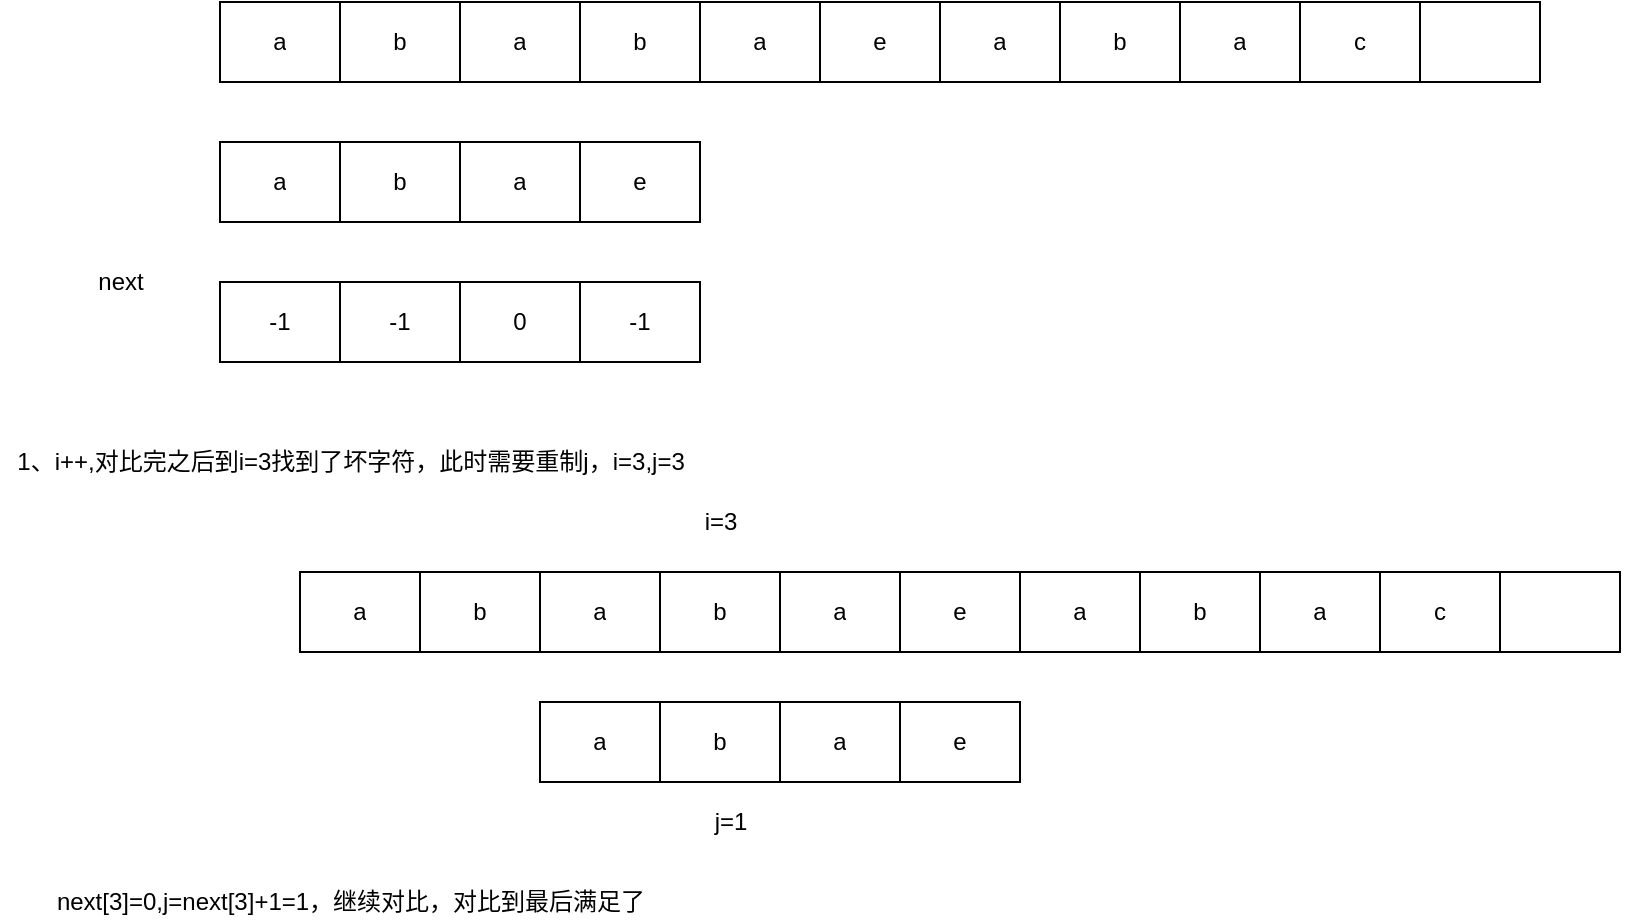 <mxfile version="14.4.6" type="github">
  <diagram id="zcDgi3rCBU_Dse6KQSs2" name="Page-1">
    <mxGraphModel dx="1773" dy="614" grid="1" gridSize="10" guides="1" tooltips="1" connect="1" arrows="1" fold="1" page="1" pageScale="1" pageWidth="827" pageHeight="1169" math="0" shadow="0">
      <root>
        <mxCell id="0" />
        <mxCell id="1" parent="0" />
        <mxCell id="XKP3bAccdQVKsKCwdD6Q-1" value="" style="shape=table;html=1;whiteSpace=wrap;startSize=0;container=1;collapsible=0;childLayout=tableLayout;" vertex="1" parent="1">
          <mxGeometry x="80" y="300" width="660" height="40" as="geometry" />
        </mxCell>
        <mxCell id="XKP3bAccdQVKsKCwdD6Q-2" value="" style="shape=partialRectangle;html=1;whiteSpace=wrap;collapsible=0;dropTarget=0;pointerEvents=0;fillColor=none;top=0;left=0;bottom=0;right=0;points=[[0,0.5],[1,0.5]];portConstraint=eastwest;" vertex="1" parent="XKP3bAccdQVKsKCwdD6Q-1">
          <mxGeometry width="660" height="40" as="geometry" />
        </mxCell>
        <mxCell id="XKP3bAccdQVKsKCwdD6Q-3" value="a" style="shape=partialRectangle;html=1;whiteSpace=wrap;connectable=0;overflow=hidden;fillColor=none;top=0;left=0;bottom=0;right=0;" vertex="1" parent="XKP3bAccdQVKsKCwdD6Q-2">
          <mxGeometry width="60" height="40" as="geometry" />
        </mxCell>
        <mxCell id="XKP3bAccdQVKsKCwdD6Q-4" value="b" style="shape=partialRectangle;html=1;whiteSpace=wrap;connectable=0;overflow=hidden;fillColor=none;top=0;left=0;bottom=0;right=0;" vertex="1" parent="XKP3bAccdQVKsKCwdD6Q-2">
          <mxGeometry x="60" width="60" height="40" as="geometry" />
        </mxCell>
        <mxCell id="XKP3bAccdQVKsKCwdD6Q-5" value="a" style="shape=partialRectangle;html=1;whiteSpace=wrap;connectable=0;overflow=hidden;fillColor=none;top=0;left=0;bottom=0;right=0;" vertex="1" parent="XKP3bAccdQVKsKCwdD6Q-2">
          <mxGeometry x="120" width="60" height="40" as="geometry" />
        </mxCell>
        <mxCell id="XKP3bAccdQVKsKCwdD6Q-6" value="b" style="shape=partialRectangle;html=1;whiteSpace=wrap;connectable=0;overflow=hidden;fillColor=none;top=0;left=0;bottom=0;right=0;" vertex="1" parent="XKP3bAccdQVKsKCwdD6Q-2">
          <mxGeometry x="180" width="60" height="40" as="geometry" />
        </mxCell>
        <mxCell id="XKP3bAccdQVKsKCwdD6Q-7" value="a" style="shape=partialRectangle;html=1;whiteSpace=wrap;connectable=0;overflow=hidden;fillColor=none;top=0;left=0;bottom=0;right=0;" vertex="1" parent="XKP3bAccdQVKsKCwdD6Q-2">
          <mxGeometry x="240" width="60" height="40" as="geometry" />
        </mxCell>
        <mxCell id="XKP3bAccdQVKsKCwdD6Q-8" value="e" style="shape=partialRectangle;html=1;whiteSpace=wrap;connectable=0;overflow=hidden;fillColor=none;top=0;left=0;bottom=0;right=0;" vertex="1" parent="XKP3bAccdQVKsKCwdD6Q-2">
          <mxGeometry x="300" width="60" height="40" as="geometry" />
        </mxCell>
        <mxCell id="XKP3bAccdQVKsKCwdD6Q-9" value="a" style="shape=partialRectangle;html=1;whiteSpace=wrap;connectable=0;overflow=hidden;fillColor=none;top=0;left=0;bottom=0;right=0;" vertex="1" parent="XKP3bAccdQVKsKCwdD6Q-2">
          <mxGeometry x="360" width="60" height="40" as="geometry" />
        </mxCell>
        <mxCell id="XKP3bAccdQVKsKCwdD6Q-10" value="b" style="shape=partialRectangle;html=1;whiteSpace=wrap;connectable=0;overflow=hidden;fillColor=none;top=0;left=0;bottom=0;right=0;" vertex="1" parent="XKP3bAccdQVKsKCwdD6Q-2">
          <mxGeometry x="420" width="60" height="40" as="geometry" />
        </mxCell>
        <mxCell id="XKP3bAccdQVKsKCwdD6Q-11" value="a" style="shape=partialRectangle;html=1;whiteSpace=wrap;connectable=0;overflow=hidden;fillColor=none;top=0;left=0;bottom=0;right=0;" vertex="1" parent="XKP3bAccdQVKsKCwdD6Q-2">
          <mxGeometry x="480" width="60" height="40" as="geometry" />
        </mxCell>
        <mxCell id="XKP3bAccdQVKsKCwdD6Q-12" value="c" style="shape=partialRectangle;html=1;whiteSpace=wrap;connectable=0;overflow=hidden;fillColor=none;top=0;left=0;bottom=0;right=0;" vertex="1" parent="XKP3bAccdQVKsKCwdD6Q-2">
          <mxGeometry x="540" width="60" height="40" as="geometry" />
        </mxCell>
        <mxCell id="XKP3bAccdQVKsKCwdD6Q-13" value="" style="shape=partialRectangle;html=1;whiteSpace=wrap;connectable=0;overflow=hidden;fillColor=none;top=0;left=0;bottom=0;right=0;" vertex="1" parent="XKP3bAccdQVKsKCwdD6Q-2">
          <mxGeometry x="600" width="60" height="40" as="geometry" />
        </mxCell>
        <mxCell id="XKP3bAccdQVKsKCwdD6Q-14" style="edgeStyle=orthogonalEdgeStyle;rounded=0;orthogonalLoop=1;jettySize=auto;html=1;exitX=1;exitY=0.5;exitDx=0;exitDy=0;" edge="1" parent="XKP3bAccdQVKsKCwdD6Q-1" source="XKP3bAccdQVKsKCwdD6Q-2" target="XKP3bAccdQVKsKCwdD6Q-2">
          <mxGeometry relative="1" as="geometry" />
        </mxCell>
        <mxCell id="XKP3bAccdQVKsKCwdD6Q-24" value="" style="shape=table;html=1;whiteSpace=wrap;startSize=0;container=1;collapsible=0;childLayout=tableLayout;" vertex="1" parent="1">
          <mxGeometry x="80" y="370" width="240" height="40" as="geometry" />
        </mxCell>
        <mxCell id="XKP3bAccdQVKsKCwdD6Q-25" value="" style="shape=partialRectangle;html=1;whiteSpace=wrap;collapsible=0;dropTarget=0;pointerEvents=0;fillColor=none;top=0;left=0;bottom=0;right=0;points=[[0,0.5],[1,0.5]];portConstraint=eastwest;" vertex="1" parent="XKP3bAccdQVKsKCwdD6Q-24">
          <mxGeometry width="240" height="40" as="geometry" />
        </mxCell>
        <mxCell id="XKP3bAccdQVKsKCwdD6Q-26" value="a" style="shape=partialRectangle;html=1;whiteSpace=wrap;connectable=0;overflow=hidden;fillColor=none;top=0;left=0;bottom=0;right=0;" vertex="1" parent="XKP3bAccdQVKsKCwdD6Q-25">
          <mxGeometry width="60" height="40" as="geometry" />
        </mxCell>
        <mxCell id="XKP3bAccdQVKsKCwdD6Q-27" value="b" style="shape=partialRectangle;html=1;whiteSpace=wrap;connectable=0;overflow=hidden;fillColor=none;top=0;left=0;bottom=0;right=0;" vertex="1" parent="XKP3bAccdQVKsKCwdD6Q-25">
          <mxGeometry x="60" width="60" height="40" as="geometry" />
        </mxCell>
        <mxCell id="XKP3bAccdQVKsKCwdD6Q-28" value="a" style="shape=partialRectangle;html=1;whiteSpace=wrap;connectable=0;overflow=hidden;fillColor=none;top=0;left=0;bottom=0;right=0;" vertex="1" parent="XKP3bAccdQVKsKCwdD6Q-25">
          <mxGeometry x="120" width="60" height="40" as="geometry" />
        </mxCell>
        <mxCell id="XKP3bAccdQVKsKCwdD6Q-29" value="e" style="shape=partialRectangle;html=1;whiteSpace=wrap;connectable=0;overflow=hidden;fillColor=none;top=0;left=0;bottom=0;right=0;" vertex="1" parent="XKP3bAccdQVKsKCwdD6Q-25">
          <mxGeometry x="180" width="60" height="40" as="geometry" />
        </mxCell>
        <mxCell id="XKP3bAccdQVKsKCwdD6Q-30" value="" style="shape=table;html=1;whiteSpace=wrap;startSize=0;container=1;collapsible=0;childLayout=tableLayout;" vertex="1" parent="1">
          <mxGeometry x="80" y="440" width="240" height="40" as="geometry" />
        </mxCell>
        <mxCell id="XKP3bAccdQVKsKCwdD6Q-31" value="" style="shape=partialRectangle;html=1;whiteSpace=wrap;collapsible=0;dropTarget=0;pointerEvents=0;fillColor=none;top=0;left=0;bottom=0;right=0;points=[[0,0.5],[1,0.5]];portConstraint=eastwest;" vertex="1" parent="XKP3bAccdQVKsKCwdD6Q-30">
          <mxGeometry width="240" height="40" as="geometry" />
        </mxCell>
        <mxCell id="XKP3bAccdQVKsKCwdD6Q-32" value="-1" style="shape=partialRectangle;html=1;whiteSpace=wrap;connectable=0;overflow=hidden;fillColor=none;top=0;left=0;bottom=0;right=0;" vertex="1" parent="XKP3bAccdQVKsKCwdD6Q-31">
          <mxGeometry width="60" height="40" as="geometry" />
        </mxCell>
        <mxCell id="XKP3bAccdQVKsKCwdD6Q-33" value="-1" style="shape=partialRectangle;html=1;whiteSpace=wrap;connectable=0;overflow=hidden;fillColor=none;top=0;left=0;bottom=0;right=0;" vertex="1" parent="XKP3bAccdQVKsKCwdD6Q-31">
          <mxGeometry x="60" width="60" height="40" as="geometry" />
        </mxCell>
        <mxCell id="XKP3bAccdQVKsKCwdD6Q-34" value="0" style="shape=partialRectangle;html=1;whiteSpace=wrap;connectable=0;overflow=hidden;fillColor=none;top=0;left=0;bottom=0;right=0;" vertex="1" parent="XKP3bAccdQVKsKCwdD6Q-31">
          <mxGeometry x="120" width="60" height="40" as="geometry" />
        </mxCell>
        <mxCell id="XKP3bAccdQVKsKCwdD6Q-35" value="-1" style="shape=partialRectangle;html=1;whiteSpace=wrap;connectable=0;overflow=hidden;fillColor=none;top=0;left=0;bottom=0;right=0;" vertex="1" parent="XKP3bAccdQVKsKCwdD6Q-31">
          <mxGeometry x="180" width="60" height="40" as="geometry" />
        </mxCell>
        <mxCell id="XKP3bAccdQVKsKCwdD6Q-36" value="next" style="text;html=1;align=center;verticalAlign=middle;resizable=0;points=[];autosize=1;" vertex="1" parent="1">
          <mxGeometry x="10" y="430" width="40" height="20" as="geometry" />
        </mxCell>
        <mxCell id="XKP3bAccdQVKsKCwdD6Q-38" value="1、i++,对比完之后到i=3找到了坏字符，此时需要重制j，i=3,j=3" style="text;html=1;align=center;verticalAlign=middle;resizable=0;points=[];autosize=1;" vertex="1" parent="1">
          <mxGeometry x="-30" y="520" width="350" height="20" as="geometry" />
        </mxCell>
        <mxCell id="XKP3bAccdQVKsKCwdD6Q-39" value="" style="shape=table;html=1;whiteSpace=wrap;startSize=0;container=1;collapsible=0;childLayout=tableLayout;" vertex="1" parent="1">
          <mxGeometry x="120" y="585" width="660" height="40" as="geometry" />
        </mxCell>
        <mxCell id="XKP3bAccdQVKsKCwdD6Q-40" value="" style="shape=partialRectangle;html=1;whiteSpace=wrap;collapsible=0;dropTarget=0;pointerEvents=0;fillColor=none;top=0;left=0;bottom=0;right=0;points=[[0,0.5],[1,0.5]];portConstraint=eastwest;" vertex="1" parent="XKP3bAccdQVKsKCwdD6Q-39">
          <mxGeometry width="660" height="40" as="geometry" />
        </mxCell>
        <mxCell id="XKP3bAccdQVKsKCwdD6Q-41" value="a" style="shape=partialRectangle;html=1;whiteSpace=wrap;connectable=0;overflow=hidden;fillColor=none;top=0;left=0;bottom=0;right=0;" vertex="1" parent="XKP3bAccdQVKsKCwdD6Q-40">
          <mxGeometry width="60" height="40" as="geometry" />
        </mxCell>
        <mxCell id="XKP3bAccdQVKsKCwdD6Q-42" value="b" style="shape=partialRectangle;html=1;whiteSpace=wrap;connectable=0;overflow=hidden;fillColor=none;top=0;left=0;bottom=0;right=0;" vertex="1" parent="XKP3bAccdQVKsKCwdD6Q-40">
          <mxGeometry x="60" width="60" height="40" as="geometry" />
        </mxCell>
        <mxCell id="XKP3bAccdQVKsKCwdD6Q-43" value="a" style="shape=partialRectangle;html=1;whiteSpace=wrap;connectable=0;overflow=hidden;fillColor=none;top=0;left=0;bottom=0;right=0;" vertex="1" parent="XKP3bAccdQVKsKCwdD6Q-40">
          <mxGeometry x="120" width="60" height="40" as="geometry" />
        </mxCell>
        <mxCell id="XKP3bAccdQVKsKCwdD6Q-44" value="b" style="shape=partialRectangle;html=1;whiteSpace=wrap;connectable=0;overflow=hidden;fillColor=none;top=0;left=0;bottom=0;right=0;" vertex="1" parent="XKP3bAccdQVKsKCwdD6Q-40">
          <mxGeometry x="180" width="60" height="40" as="geometry" />
        </mxCell>
        <mxCell id="XKP3bAccdQVKsKCwdD6Q-45" value="a" style="shape=partialRectangle;html=1;whiteSpace=wrap;connectable=0;overflow=hidden;fillColor=none;top=0;left=0;bottom=0;right=0;" vertex="1" parent="XKP3bAccdQVKsKCwdD6Q-40">
          <mxGeometry x="240" width="60" height="40" as="geometry" />
        </mxCell>
        <mxCell id="XKP3bAccdQVKsKCwdD6Q-46" value="e" style="shape=partialRectangle;html=1;whiteSpace=wrap;connectable=0;overflow=hidden;fillColor=none;top=0;left=0;bottom=0;right=0;" vertex="1" parent="XKP3bAccdQVKsKCwdD6Q-40">
          <mxGeometry x="300" width="60" height="40" as="geometry" />
        </mxCell>
        <mxCell id="XKP3bAccdQVKsKCwdD6Q-47" value="a" style="shape=partialRectangle;html=1;whiteSpace=wrap;connectable=0;overflow=hidden;fillColor=none;top=0;left=0;bottom=0;right=0;" vertex="1" parent="XKP3bAccdQVKsKCwdD6Q-40">
          <mxGeometry x="360" width="60" height="40" as="geometry" />
        </mxCell>
        <mxCell id="XKP3bAccdQVKsKCwdD6Q-48" value="b" style="shape=partialRectangle;html=1;whiteSpace=wrap;connectable=0;overflow=hidden;fillColor=none;top=0;left=0;bottom=0;right=0;" vertex="1" parent="XKP3bAccdQVKsKCwdD6Q-40">
          <mxGeometry x="420" width="60" height="40" as="geometry" />
        </mxCell>
        <mxCell id="XKP3bAccdQVKsKCwdD6Q-49" value="a" style="shape=partialRectangle;html=1;whiteSpace=wrap;connectable=0;overflow=hidden;fillColor=none;top=0;left=0;bottom=0;right=0;" vertex="1" parent="XKP3bAccdQVKsKCwdD6Q-40">
          <mxGeometry x="480" width="60" height="40" as="geometry" />
        </mxCell>
        <mxCell id="XKP3bAccdQVKsKCwdD6Q-50" value="c" style="shape=partialRectangle;html=1;whiteSpace=wrap;connectable=0;overflow=hidden;fillColor=none;top=0;left=0;bottom=0;right=0;" vertex="1" parent="XKP3bAccdQVKsKCwdD6Q-40">
          <mxGeometry x="540" width="60" height="40" as="geometry" />
        </mxCell>
        <mxCell id="XKP3bAccdQVKsKCwdD6Q-51" value="" style="shape=partialRectangle;html=1;whiteSpace=wrap;connectable=0;overflow=hidden;fillColor=none;top=0;left=0;bottom=0;right=0;" vertex="1" parent="XKP3bAccdQVKsKCwdD6Q-40">
          <mxGeometry x="600" width="60" height="40" as="geometry" />
        </mxCell>
        <mxCell id="XKP3bAccdQVKsKCwdD6Q-52" style="edgeStyle=orthogonalEdgeStyle;rounded=0;orthogonalLoop=1;jettySize=auto;html=1;exitX=1;exitY=0.5;exitDx=0;exitDy=0;" edge="1" parent="XKP3bAccdQVKsKCwdD6Q-39" source="XKP3bAccdQVKsKCwdD6Q-40" target="XKP3bAccdQVKsKCwdD6Q-40">
          <mxGeometry relative="1" as="geometry" />
        </mxCell>
        <mxCell id="XKP3bAccdQVKsKCwdD6Q-53" value="" style="shape=table;html=1;whiteSpace=wrap;startSize=0;container=1;collapsible=0;childLayout=tableLayout;" vertex="1" parent="1">
          <mxGeometry x="240" y="650" width="240" height="40" as="geometry" />
        </mxCell>
        <mxCell id="XKP3bAccdQVKsKCwdD6Q-54" value="" style="shape=partialRectangle;html=1;whiteSpace=wrap;collapsible=0;dropTarget=0;pointerEvents=0;fillColor=none;top=0;left=0;bottom=0;right=0;points=[[0,0.5],[1,0.5]];portConstraint=eastwest;" vertex="1" parent="XKP3bAccdQVKsKCwdD6Q-53">
          <mxGeometry width="240" height="40" as="geometry" />
        </mxCell>
        <mxCell id="XKP3bAccdQVKsKCwdD6Q-55" value="a" style="shape=partialRectangle;html=1;whiteSpace=wrap;connectable=0;overflow=hidden;fillColor=none;top=0;left=0;bottom=0;right=0;" vertex="1" parent="XKP3bAccdQVKsKCwdD6Q-54">
          <mxGeometry width="60" height="40" as="geometry" />
        </mxCell>
        <mxCell id="XKP3bAccdQVKsKCwdD6Q-56" value="b" style="shape=partialRectangle;html=1;whiteSpace=wrap;connectable=0;overflow=hidden;fillColor=none;top=0;left=0;bottom=0;right=0;" vertex="1" parent="XKP3bAccdQVKsKCwdD6Q-54">
          <mxGeometry x="60" width="60" height="40" as="geometry" />
        </mxCell>
        <mxCell id="XKP3bAccdQVKsKCwdD6Q-57" value="a" style="shape=partialRectangle;html=1;whiteSpace=wrap;connectable=0;overflow=hidden;fillColor=none;top=0;left=0;bottom=0;right=0;" vertex="1" parent="XKP3bAccdQVKsKCwdD6Q-54">
          <mxGeometry x="120" width="60" height="40" as="geometry" />
        </mxCell>
        <mxCell id="XKP3bAccdQVKsKCwdD6Q-58" value="e" style="shape=partialRectangle;html=1;whiteSpace=wrap;connectable=0;overflow=hidden;fillColor=none;top=0;left=0;bottom=0;right=0;" vertex="1" parent="XKP3bAccdQVKsKCwdD6Q-54">
          <mxGeometry x="180" width="60" height="40" as="geometry" />
        </mxCell>
        <mxCell id="XKP3bAccdQVKsKCwdD6Q-59" value="next[3]=0,j=next[3]+1=1，继续对比，对比到最后满足了" style="text;html=1;align=center;verticalAlign=middle;resizable=0;points=[];autosize=1;" vertex="1" parent="1">
          <mxGeometry x="-10" y="740" width="310" height="20" as="geometry" />
        </mxCell>
        <mxCell id="XKP3bAccdQVKsKCwdD6Q-60" value="i=3" style="text;html=1;align=center;verticalAlign=middle;resizable=0;points=[];autosize=1;" vertex="1" parent="1">
          <mxGeometry x="315" y="550" width="30" height="20" as="geometry" />
        </mxCell>
        <mxCell id="XKP3bAccdQVKsKCwdD6Q-61" value="j=1" style="text;html=1;align=center;verticalAlign=middle;resizable=0;points=[];autosize=1;" vertex="1" parent="1">
          <mxGeometry x="320" y="700" width="30" height="20" as="geometry" />
        </mxCell>
      </root>
    </mxGraphModel>
  </diagram>
</mxfile>
